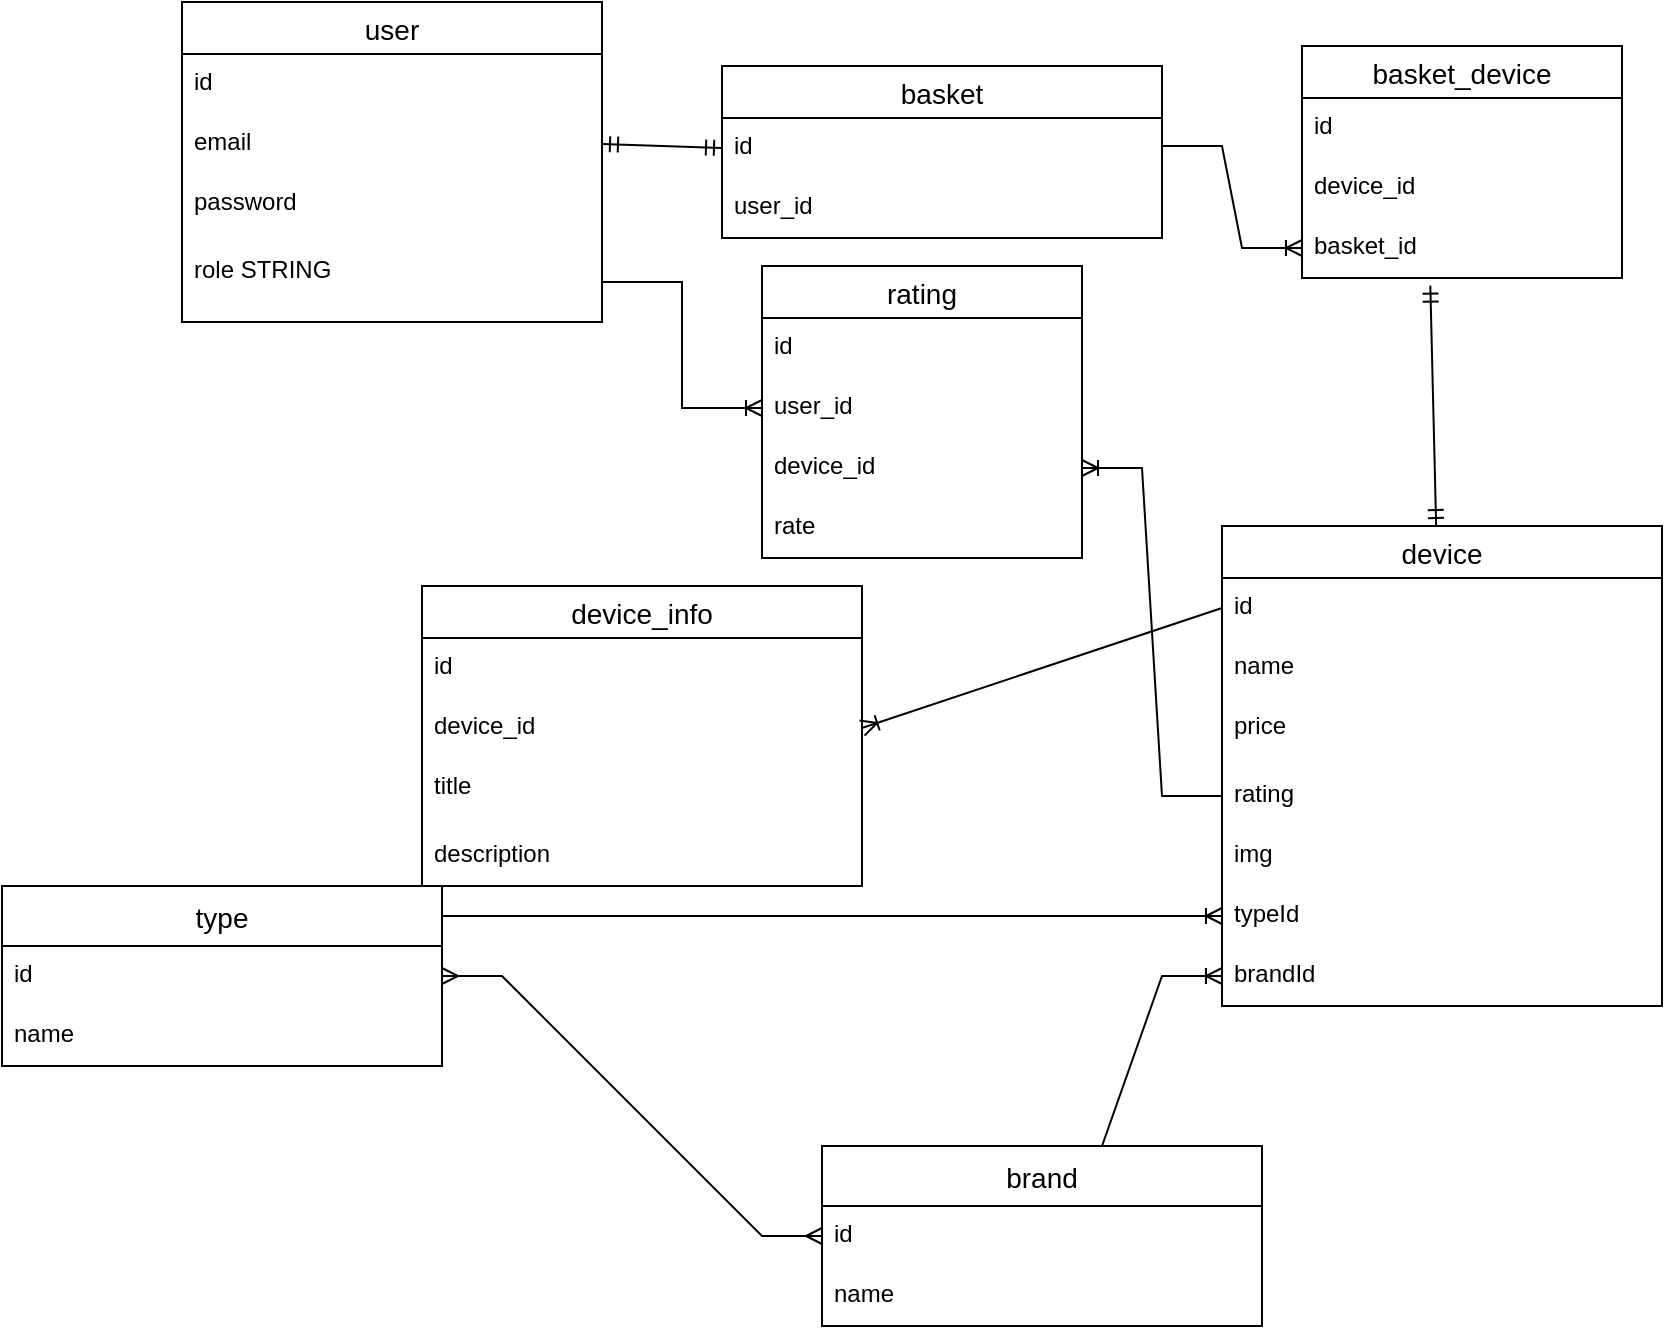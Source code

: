 <mxfile version="20.8.23" type="device"><diagram name="Страница 1" id="VTQu-1QXtooklzNpSi8_"><mxGraphModel dx="1434" dy="764" grid="1" gridSize="10" guides="1" tooltips="1" connect="1" arrows="1" fold="1" page="1" pageScale="1" pageWidth="1169" pageHeight="1654" background="none" math="0" shadow="0"><root><mxCell id="0"/><mxCell id="1" parent="0"/><mxCell id="sD81UrLQe4xAQzlb_3KD-1" value="user" style="swimlane;fontStyle=0;childLayout=stackLayout;horizontal=1;startSize=26;horizontalStack=0;resizeParent=1;resizeParentMax=0;resizeLast=0;collapsible=1;marginBottom=0;align=center;fontSize=14;" parent="1" vertex="1"><mxGeometry x="150" y="58" width="210" height="160" as="geometry"/></mxCell><mxCell id="sD81UrLQe4xAQzlb_3KD-2" value="id" style="text;strokeColor=none;fillColor=none;spacingLeft=4;spacingRight=4;overflow=hidden;rotatable=0;points=[[0,0.5],[1,0.5]];portConstraint=eastwest;fontSize=12;" parent="sD81UrLQe4xAQzlb_3KD-1" vertex="1"><mxGeometry y="26" width="210" height="30" as="geometry"/></mxCell><mxCell id="sD81UrLQe4xAQzlb_3KD-3" value="email" style="text;strokeColor=none;fillColor=none;spacingLeft=4;spacingRight=4;overflow=hidden;rotatable=0;points=[[0,0.5],[1,0.5]];portConstraint=eastwest;fontSize=12;" parent="sD81UrLQe4xAQzlb_3KD-1" vertex="1"><mxGeometry y="56" width="210" height="30" as="geometry"/></mxCell><mxCell id="sD81UrLQe4xAQzlb_3KD-4" value="password" style="text;strokeColor=none;fillColor=none;spacingLeft=4;spacingRight=4;overflow=hidden;rotatable=0;points=[[0,0.5],[1,0.5]];portConstraint=eastwest;fontSize=12;" parent="sD81UrLQe4xAQzlb_3KD-1" vertex="1"><mxGeometry y="86" width="210" height="34" as="geometry"/></mxCell><mxCell id="sD81UrLQe4xAQzlb_3KD-7" value="role STRING" style="text;strokeColor=none;fillColor=none;spacingLeft=4;spacingRight=4;overflow=hidden;rotatable=0;points=[[0,0.5],[1,0.5]];portConstraint=eastwest;fontSize=12;" parent="sD81UrLQe4xAQzlb_3KD-1" vertex="1"><mxGeometry y="120" width="210" height="40" as="geometry"/></mxCell><mxCell id="sD81UrLQe4xAQzlb_3KD-8" value="basket" style="swimlane;fontStyle=0;childLayout=stackLayout;horizontal=1;startSize=26;horizontalStack=0;resizeParent=1;resizeParentMax=0;resizeLast=0;collapsible=1;marginBottom=0;align=center;fontSize=14;" parent="1" vertex="1"><mxGeometry x="420" y="90" width="220" height="86" as="geometry"/></mxCell><mxCell id="sD81UrLQe4xAQzlb_3KD-9" value="id" style="text;strokeColor=none;fillColor=none;spacingLeft=4;spacingRight=4;overflow=hidden;rotatable=0;points=[[0,0.5],[1,0.5]];portConstraint=eastwest;fontSize=12;" parent="sD81UrLQe4xAQzlb_3KD-8" vertex="1"><mxGeometry y="26" width="220" height="30" as="geometry"/></mxCell><mxCell id="sD81UrLQe4xAQzlb_3KD-10" value="user_id" style="text;strokeColor=none;fillColor=none;spacingLeft=4;spacingRight=4;overflow=hidden;rotatable=0;points=[[0,0.5],[1,0.5]];portConstraint=eastwest;fontSize=12;" parent="sD81UrLQe4xAQzlb_3KD-8" vertex="1"><mxGeometry y="56" width="220" height="30" as="geometry"/></mxCell><mxCell id="sD81UrLQe4xAQzlb_3KD-12" value="" style="fontSize=12;html=1;endArrow=ERmandOne;startArrow=ERmandOne;rounded=0;exitX=1;exitY=0.5;exitDx=0;exitDy=0;entryX=0;entryY=0.5;entryDx=0;entryDy=0;" parent="1" source="sD81UrLQe4xAQzlb_3KD-3" target="sD81UrLQe4xAQzlb_3KD-9" edge="1"><mxGeometry width="100" height="100" relative="1" as="geometry"><mxPoint x="410" y="500" as="sourcePoint"/><mxPoint x="510" y="400" as="targetPoint"/></mxGeometry></mxCell><mxCell id="sD81UrLQe4xAQzlb_3KD-13" value="device" style="swimlane;fontStyle=0;childLayout=stackLayout;horizontal=1;startSize=26;horizontalStack=0;resizeParent=1;resizeParentMax=0;resizeLast=0;collapsible=1;marginBottom=0;align=center;fontSize=14;" parent="1" vertex="1"><mxGeometry x="670" y="320" width="220" height="240" as="geometry"/></mxCell><mxCell id="sD81UrLQe4xAQzlb_3KD-14" value="id" style="text;strokeColor=none;fillColor=none;spacingLeft=4;spacingRight=4;overflow=hidden;rotatable=0;points=[[0,0.5],[1,0.5]];portConstraint=eastwest;fontSize=12;" parent="sD81UrLQe4xAQzlb_3KD-13" vertex="1"><mxGeometry y="26" width="220" height="30" as="geometry"/></mxCell><mxCell id="sD81UrLQe4xAQzlb_3KD-15" value="name" style="text;strokeColor=none;fillColor=none;spacingLeft=4;spacingRight=4;overflow=hidden;rotatable=0;points=[[0,0.5],[1,0.5]];portConstraint=eastwest;fontSize=12;" parent="sD81UrLQe4xAQzlb_3KD-13" vertex="1"><mxGeometry y="56" width="220" height="30" as="geometry"/></mxCell><mxCell id="sD81UrLQe4xAQzlb_3KD-16" value="price" style="text;strokeColor=none;fillColor=none;spacingLeft=4;spacingRight=4;overflow=hidden;rotatable=0;points=[[0,0.5],[1,0.5]];portConstraint=eastwest;fontSize=12;" parent="sD81UrLQe4xAQzlb_3KD-13" vertex="1"><mxGeometry y="86" width="220" height="34" as="geometry"/></mxCell><mxCell id="sD81UrLQe4xAQzlb_3KD-18" value="rating" style="text;strokeColor=none;fillColor=none;spacingLeft=4;spacingRight=4;overflow=hidden;rotatable=0;points=[[0,0.5],[1,0.5]];portConstraint=eastwest;fontSize=12;" parent="sD81UrLQe4xAQzlb_3KD-13" vertex="1"><mxGeometry y="120" width="220" height="30" as="geometry"/></mxCell><mxCell id="sD81UrLQe4xAQzlb_3KD-17" value="img" style="text;strokeColor=none;fillColor=none;spacingLeft=4;spacingRight=4;overflow=hidden;rotatable=0;points=[[0,0.5],[1,0.5]];portConstraint=eastwest;fontSize=12;" parent="sD81UrLQe4xAQzlb_3KD-13" vertex="1"><mxGeometry y="150" width="220" height="30" as="geometry"/></mxCell><mxCell id="sD81UrLQe4xAQzlb_3KD-19" value="typeId" style="text;strokeColor=none;fillColor=none;spacingLeft=4;spacingRight=4;overflow=hidden;rotatable=0;points=[[0,0.5],[1,0.5]];portConstraint=eastwest;fontSize=12;" parent="sD81UrLQe4xAQzlb_3KD-13" vertex="1"><mxGeometry y="180" width="220" height="30" as="geometry"/></mxCell><mxCell id="sD81UrLQe4xAQzlb_3KD-20" value="brandId" style="text;strokeColor=none;fillColor=none;spacingLeft=4;spacingRight=4;overflow=hidden;rotatable=0;points=[[0,0.5],[1,0.5]];portConstraint=eastwest;fontSize=12;" parent="sD81UrLQe4xAQzlb_3KD-13" vertex="1"><mxGeometry y="210" width="220" height="30" as="geometry"/></mxCell><mxCell id="Nt-31yJx0yClEE3hFNRJ-1" value="type" style="swimlane;fontStyle=0;childLayout=stackLayout;horizontal=1;startSize=30;horizontalStack=0;resizeParent=1;resizeParentMax=0;resizeLast=0;collapsible=1;marginBottom=0;align=center;fontSize=14;" parent="1" vertex="1"><mxGeometry x="60" y="500" width="220" height="90" as="geometry"/></mxCell><mxCell id="Nt-31yJx0yClEE3hFNRJ-2" value="id" style="text;strokeColor=none;fillColor=none;spacingLeft=4;spacingRight=4;overflow=hidden;rotatable=0;points=[[0,0.5],[1,0.5]];portConstraint=eastwest;fontSize=12;" parent="Nt-31yJx0yClEE3hFNRJ-1" vertex="1"><mxGeometry y="30" width="220" height="30" as="geometry"/></mxCell><mxCell id="Nt-31yJx0yClEE3hFNRJ-3" value="name" style="text;strokeColor=none;fillColor=none;spacingLeft=4;spacingRight=4;overflow=hidden;rotatable=0;points=[[0,0.5],[1,0.5]];portConstraint=eastwest;fontSize=12;" parent="Nt-31yJx0yClEE3hFNRJ-1" vertex="1"><mxGeometry y="60" width="220" height="30" as="geometry"/></mxCell><mxCell id="Nt-31yJx0yClEE3hFNRJ-9" value="brand" style="swimlane;fontStyle=0;childLayout=stackLayout;horizontal=1;startSize=30;horizontalStack=0;resizeParent=1;resizeParentMax=0;resizeLast=0;collapsible=1;marginBottom=0;align=center;fontSize=14;" parent="1" vertex="1"><mxGeometry x="470" y="630" width="220" height="90" as="geometry"/></mxCell><mxCell id="Nt-31yJx0yClEE3hFNRJ-10" value="id" style="text;strokeColor=none;fillColor=none;spacingLeft=4;spacingRight=4;overflow=hidden;rotatable=0;points=[[0,0.5],[1,0.5]];portConstraint=eastwest;fontSize=12;" parent="Nt-31yJx0yClEE3hFNRJ-9" vertex="1"><mxGeometry y="30" width="220" height="30" as="geometry"/></mxCell><mxCell id="Nt-31yJx0yClEE3hFNRJ-11" value="name" style="text;strokeColor=none;fillColor=none;spacingLeft=4;spacingRight=4;overflow=hidden;rotatable=0;points=[[0,0.5],[1,0.5]];portConstraint=eastwest;fontSize=12;" parent="Nt-31yJx0yClEE3hFNRJ-9" vertex="1"><mxGeometry y="60" width="220" height="30" as="geometry"/></mxCell><mxCell id="Nt-31yJx0yClEE3hFNRJ-19" value="" style="edgeStyle=entityRelationEdgeStyle;fontSize=12;html=1;endArrow=ERoneToMany;rounded=0;entryX=0;entryY=0.5;entryDx=0;entryDy=0;exitX=1;exitY=0.167;exitDx=0;exitDy=0;exitPerimeter=0;" parent="1" source="Nt-31yJx0yClEE3hFNRJ-1" target="sD81UrLQe4xAQzlb_3KD-19" edge="1"><mxGeometry width="100" height="100" relative="1" as="geometry"><mxPoint x="330" y="610" as="sourcePoint"/><mxPoint x="430" y="510" as="targetPoint"/></mxGeometry></mxCell><mxCell id="Nt-31yJx0yClEE3hFNRJ-20" value="" style="edgeStyle=entityRelationEdgeStyle;fontSize=12;html=1;endArrow=ERoneToMany;rounded=0;exitX=0.5;exitY=0;exitDx=0;exitDy=0;" parent="1" source="Nt-31yJx0yClEE3hFNRJ-9" target="sD81UrLQe4xAQzlb_3KD-20" edge="1"><mxGeometry width="100" height="100" relative="1" as="geometry"><mxPoint x="524" y="630" as="sourcePoint"/><mxPoint x="624" y="530" as="targetPoint"/></mxGeometry></mxCell><mxCell id="Nt-31yJx0yClEE3hFNRJ-23" value="" style="edgeStyle=entityRelationEdgeStyle;fontSize=12;html=1;endArrow=ERmany;startArrow=ERmany;rounded=0;entryX=0;entryY=0.5;entryDx=0;entryDy=0;exitX=1;exitY=0.5;exitDx=0;exitDy=0;" parent="1" source="Nt-31yJx0yClEE3hFNRJ-2" target="Nt-31yJx0yClEE3hFNRJ-10" edge="1"><mxGeometry width="100" height="100" relative="1" as="geometry"><mxPoint x="420" y="530" as="sourcePoint"/><mxPoint x="430" y="650" as="targetPoint"/></mxGeometry></mxCell><mxCell id="Nt-31yJx0yClEE3hFNRJ-24" value="device_info" style="swimlane;fontStyle=0;childLayout=stackLayout;horizontal=1;startSize=26;horizontalStack=0;resizeParent=1;resizeParentMax=0;resizeLast=0;collapsible=1;marginBottom=0;align=center;fontSize=14;" parent="1" vertex="1"><mxGeometry x="270" y="350" width="220" height="150" as="geometry"/></mxCell><mxCell id="Nt-31yJx0yClEE3hFNRJ-25" value="id" style="text;strokeColor=none;fillColor=none;spacingLeft=4;spacingRight=4;overflow=hidden;rotatable=0;points=[[0,0.5],[1,0.5]];portConstraint=eastwest;fontSize=12;" parent="Nt-31yJx0yClEE3hFNRJ-24" vertex="1"><mxGeometry y="26" width="220" height="30" as="geometry"/></mxCell><mxCell id="Nt-31yJx0yClEE3hFNRJ-26" value="device_id" style="text;strokeColor=none;fillColor=none;spacingLeft=4;spacingRight=4;overflow=hidden;rotatable=0;points=[[0,0.5],[1,0.5]];portConstraint=eastwest;fontSize=12;" parent="Nt-31yJx0yClEE3hFNRJ-24" vertex="1"><mxGeometry y="56" width="220" height="30" as="geometry"/></mxCell><mxCell id="Nt-31yJx0yClEE3hFNRJ-27" value="title" style="text;strokeColor=none;fillColor=none;spacingLeft=4;spacingRight=4;overflow=hidden;rotatable=0;points=[[0,0.5],[1,0.5]];portConstraint=eastwest;fontSize=12;" parent="Nt-31yJx0yClEE3hFNRJ-24" vertex="1"><mxGeometry y="86" width="220" height="34" as="geometry"/></mxCell><mxCell id="Nt-31yJx0yClEE3hFNRJ-28" value="description" style="text;strokeColor=none;fillColor=none;spacingLeft=4;spacingRight=4;overflow=hidden;rotatable=0;points=[[0,0.5],[1,0.5]];portConstraint=eastwest;fontSize=12;" parent="Nt-31yJx0yClEE3hFNRJ-24" vertex="1"><mxGeometry y="120" width="220" height="30" as="geometry"/></mxCell><mxCell id="Nt-31yJx0yClEE3hFNRJ-32" value="" style="fontSize=12;html=1;endArrow=ERoneToMany;rounded=0;exitX=0;exitY=0.5;exitDx=0;exitDy=0;entryX=1;entryY=0.5;entryDx=0;entryDy=0;" parent="1" source="sD81UrLQe4xAQzlb_3KD-14" target="Nt-31yJx0yClEE3hFNRJ-26" edge="1"><mxGeometry width="100" height="100" relative="1" as="geometry"><mxPoint x="480" y="360" as="sourcePoint"/><mxPoint x="420" y="370" as="targetPoint"/></mxGeometry></mxCell><mxCell id="Nt-31yJx0yClEE3hFNRJ-33" value="basket_device" style="swimlane;fontStyle=0;childLayout=stackLayout;horizontal=1;startSize=26;horizontalStack=0;resizeParent=1;resizeParentMax=0;resizeLast=0;collapsible=1;marginBottom=0;align=center;fontSize=14;" parent="1" vertex="1"><mxGeometry x="710" y="80" width="160" height="116" as="geometry"/></mxCell><mxCell id="Nt-31yJx0yClEE3hFNRJ-34" value="id" style="text;strokeColor=none;fillColor=none;spacingLeft=4;spacingRight=4;overflow=hidden;rotatable=0;points=[[0,0.5],[1,0.5]];portConstraint=eastwest;fontSize=12;" parent="Nt-31yJx0yClEE3hFNRJ-33" vertex="1"><mxGeometry y="26" width="160" height="30" as="geometry"/></mxCell><mxCell id="Nt-31yJx0yClEE3hFNRJ-35" value="device_id" style="text;strokeColor=none;fillColor=none;spacingLeft=4;spacingRight=4;overflow=hidden;rotatable=0;points=[[0,0.5],[1,0.5]];portConstraint=eastwest;fontSize=12;" parent="Nt-31yJx0yClEE3hFNRJ-33" vertex="1"><mxGeometry y="56" width="160" height="30" as="geometry"/></mxCell><mxCell id="Nt-31yJx0yClEE3hFNRJ-36" value="basket_id" style="text;strokeColor=none;fillColor=none;spacingLeft=4;spacingRight=4;overflow=hidden;rotatable=0;points=[[0,0.5],[1,0.5]];portConstraint=eastwest;fontSize=12;" parent="Nt-31yJx0yClEE3hFNRJ-33" vertex="1"><mxGeometry y="86" width="160" height="30" as="geometry"/></mxCell><mxCell id="Nt-31yJx0yClEE3hFNRJ-38" value="" style="edgeStyle=entityRelationEdgeStyle;fontSize=12;html=1;endArrow=ERoneToMany;rounded=0;exitX=1;exitY=0.467;exitDx=0;exitDy=0;exitPerimeter=0;" parent="1" source="sD81UrLQe4xAQzlb_3KD-9" target="Nt-31yJx0yClEE3hFNRJ-36" edge="1"><mxGeometry width="100" height="100" relative="1" as="geometry"><mxPoint x="620" y="200" as="sourcePoint"/><mxPoint x="710" y="100" as="targetPoint"/></mxGeometry></mxCell><mxCell id="Nt-31yJx0yClEE3hFNRJ-39" value="" style="fontSize=12;html=1;endArrow=ERmandOne;startArrow=ERmandOne;rounded=0;entryX=0.401;entryY=1.127;entryDx=0;entryDy=0;entryPerimeter=0;" parent="1" source="sD81UrLQe4xAQzlb_3KD-13" target="Nt-31yJx0yClEE3hFNRJ-36" edge="1"><mxGeometry width="100" height="100" relative="1" as="geometry"><mxPoint x="734" y="290" as="sourcePoint"/><mxPoint x="640" y="430" as="targetPoint"/></mxGeometry></mxCell><mxCell id="Nt-31yJx0yClEE3hFNRJ-41" value="rating" style="swimlane;fontStyle=0;childLayout=stackLayout;horizontal=1;startSize=26;horizontalStack=0;resizeParent=1;resizeParentMax=0;resizeLast=0;collapsible=1;marginBottom=0;align=center;fontSize=14;" parent="1" vertex="1"><mxGeometry x="440" y="190" width="160" height="146" as="geometry"/></mxCell><mxCell id="Nt-31yJx0yClEE3hFNRJ-42" value="id" style="text;strokeColor=none;fillColor=none;spacingLeft=4;spacingRight=4;overflow=hidden;rotatable=0;points=[[0,0.5],[1,0.5]];portConstraint=eastwest;fontSize=12;" parent="Nt-31yJx0yClEE3hFNRJ-41" vertex="1"><mxGeometry y="26" width="160" height="30" as="geometry"/></mxCell><mxCell id="Nt-31yJx0yClEE3hFNRJ-43" value="user_id" style="text;strokeColor=none;fillColor=none;spacingLeft=4;spacingRight=4;overflow=hidden;rotatable=0;points=[[0,0.5],[1,0.5]];portConstraint=eastwest;fontSize=12;" parent="Nt-31yJx0yClEE3hFNRJ-41" vertex="1"><mxGeometry y="56" width="160" height="30" as="geometry"/></mxCell><mxCell id="Nt-31yJx0yClEE3hFNRJ-45" value="device_id" style="text;strokeColor=none;fillColor=none;spacingLeft=4;spacingRight=4;overflow=hidden;rotatable=0;points=[[0,0.5],[1,0.5]];portConstraint=eastwest;fontSize=12;" parent="Nt-31yJx0yClEE3hFNRJ-41" vertex="1"><mxGeometry y="86" width="160" height="30" as="geometry"/></mxCell><mxCell id="Nt-31yJx0yClEE3hFNRJ-44" value="rate" style="text;strokeColor=none;fillColor=none;spacingLeft=4;spacingRight=4;overflow=hidden;rotatable=0;points=[[0,0.5],[1,0.5]];portConstraint=eastwest;fontSize=12;" parent="Nt-31yJx0yClEE3hFNRJ-41" vertex="1"><mxGeometry y="116" width="160" height="30" as="geometry"/></mxCell><mxCell id="Nt-31yJx0yClEE3hFNRJ-46" value="" style="fontSize=12;html=1;endArrow=ERoneToMany;rounded=0;entryX=0;entryY=0.5;entryDx=0;entryDy=0;edgeStyle=orthogonalEdgeStyle;" parent="1" source="sD81UrLQe4xAQzlb_3KD-7" target="Nt-31yJx0yClEE3hFNRJ-43" edge="1"><mxGeometry width="100" height="100" relative="1" as="geometry"><mxPoint x="50" y="370" as="sourcePoint"/><mxPoint x="150" y="270" as="targetPoint"/></mxGeometry></mxCell><mxCell id="Nt-31yJx0yClEE3hFNRJ-47" style="edgeStyle=none;rounded=0;orthogonalLoop=1;jettySize=auto;html=1;exitX=0.75;exitY=0;exitDx=0;exitDy=0;" parent="1" source="Nt-31yJx0yClEE3hFNRJ-41" target="Nt-31yJx0yClEE3hFNRJ-41" edge="1"><mxGeometry relative="1" as="geometry"/></mxCell><mxCell id="Nt-31yJx0yClEE3hFNRJ-53" value="" style="edgeStyle=entityRelationEdgeStyle;fontSize=12;html=1;endArrow=ERoneToMany;rounded=0;exitX=0;exitY=0.5;exitDx=0;exitDy=0;entryX=1;entryY=0.5;entryDx=0;entryDy=0;" parent="1" source="sD81UrLQe4xAQzlb_3KD-18" target="Nt-31yJx0yClEE3hFNRJ-45" edge="1"><mxGeometry width="100" height="100" relative="1" as="geometry"><mxPoint x="540" y="530" as="sourcePoint"/><mxPoint x="640" y="240" as="targetPoint"/></mxGeometry></mxCell></root></mxGraphModel></diagram></mxfile>